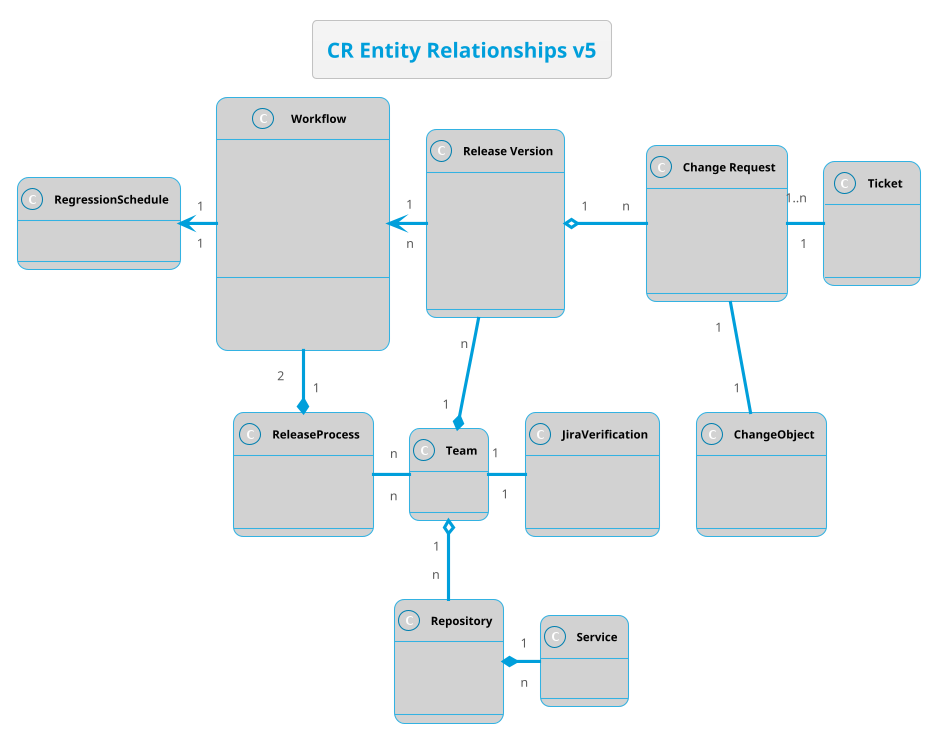 @startuml
!theme bluegray
skinparam FooterFontColor black
skinparam DatabaseFontColor #007faf
skinparam ClassFontColor black
skinparam ClassBackgroundColor #d2d2d2


title CR Entity Relationships v5

class "<b>Team" as team {
    teamID
}

class "<b>Release Version" as version {
    versionID
    versionNumber
    versionStages
    versionDependency
}

class "<b>Change Request" as CR {
    CR_ID
    ChangeType
    Sub-Team
}

class "<b>Ticket" as ticket {
    ticketKey
    ChangeType
}

class "<b>ChangeObject" as CO {
    ChangePlatform
    ChangePlatformID
}

' class "<b>JiraTicket" as JIRA {
'     issueKey
' }

' class "<b>Sub-Team" as subTeam {
'     teamID
'     ---
'     In DB, team & subTeam is sharing same table
' }

class "<b>ReleaseProcess" as process {
    processName
    applicableSubTeams
}

class "<b>Service" as service {
    CMDB_ID
}

' class "<b>Release Checklist" as RC {
' }

' class "<b>Merge Request" as MR {
'     MR_ID
' }

class "<b>Repository" as Repo {
    repoPath
    projectID
}

class "<b>Workflow" as Workflow {
    workflowName
    releaseType
    versionStages
    supportedChangeTypes
    gitVerification (KIV)
    deploymentWorkflow (KIV)
}

class "<b>JiraVerification" as JiraVeri {
    verifications
    applicablSubTeams
}

class "<b>RegressionSchedule" as RegrScope {
        scopeID
}

' class "<b>RegressionTask" as RegrSched {
'         TaskName
'         Team
'         WorkflowCovered
' }

' class "<b>[NEW Entity] ReadinessCheckOperation" as ReadinessOps {
'     new DB TBC: shopee_deployplatform_db.readiness_check_operations_tab

'     Attributes:
'     - readiness_check_id
'     - deployment_request_id
'     - display_name
'     - default_pics
'     - toggle_timestamp
'     - toggle_author
'     ---
'     <b> NEW Function Requirements:
'     - GET ReadinessCheckOps
'     - Update ReadinessCheckOps
'     - Delete ReadinessCheckOps
' }

' class "<b> Service" as Service {
'     Attributes:
'     - CMDB ID
'     ---
'     <b> NEW Function Requirements:
'     - GET ReadinessCheckOperations
' }

' class "<b>[NEW Entity] Readiness Config" as ReadinessConfig {
'     ---
'     Attributes:
'     - active
' }

version "n" -down-* "1" team
' subTeam "n" -up-> "1" team
' version "1" -left-> "1" subTeam
' CR "n" -up-> "1" subTeam
CR "n" -left-o "1" version
' JIRA "1" -up-> "1" CR
' MR "1" -right-> "1" JIRA
' MR "1" -up-> "1" Repo
' RC "1" -up->  "1" JIRA
' service "n" -right-> "1" RC
service "n" -left-* "1" Repo
' RegrScope "n" -left-> "1" team
' RegrScope "1" <-left- "n" RegrSched

' version "n" <-- "1" RegrSched
' team "1" <-- "n" RegrSched
Repo "n" -up-o "1" team

' process "1   " <.right. "1" version
Workflow "1   " <-right- "n" version
Workflow "2   " -down-* "1" process
' process "1   " o-down- "n" Repo
process "n   " -right- "n" team
Workflow "1" -left-> "1" RegrScope
' process "n" .down.> "n" RegrScope


team "1   " -right- "1" JiraVeri


CR "  1..n" -right- "1" ticket
CR "  1" -down- "1" CO


' CR "1   " -[dashed]down- "1" JiraVeri

' DS "1" *-- "0..*" DR 
' DR "1" *-- "0..*" ReadinessOps
' ReadinessOps "0..*" -up-* "1" Readiness
' Service "1" -left- "1" ReadinessConfig
' ReadinessConfig "1" -- "1" Readiness
' Service "1" --> "0..*" DR


@enduml
